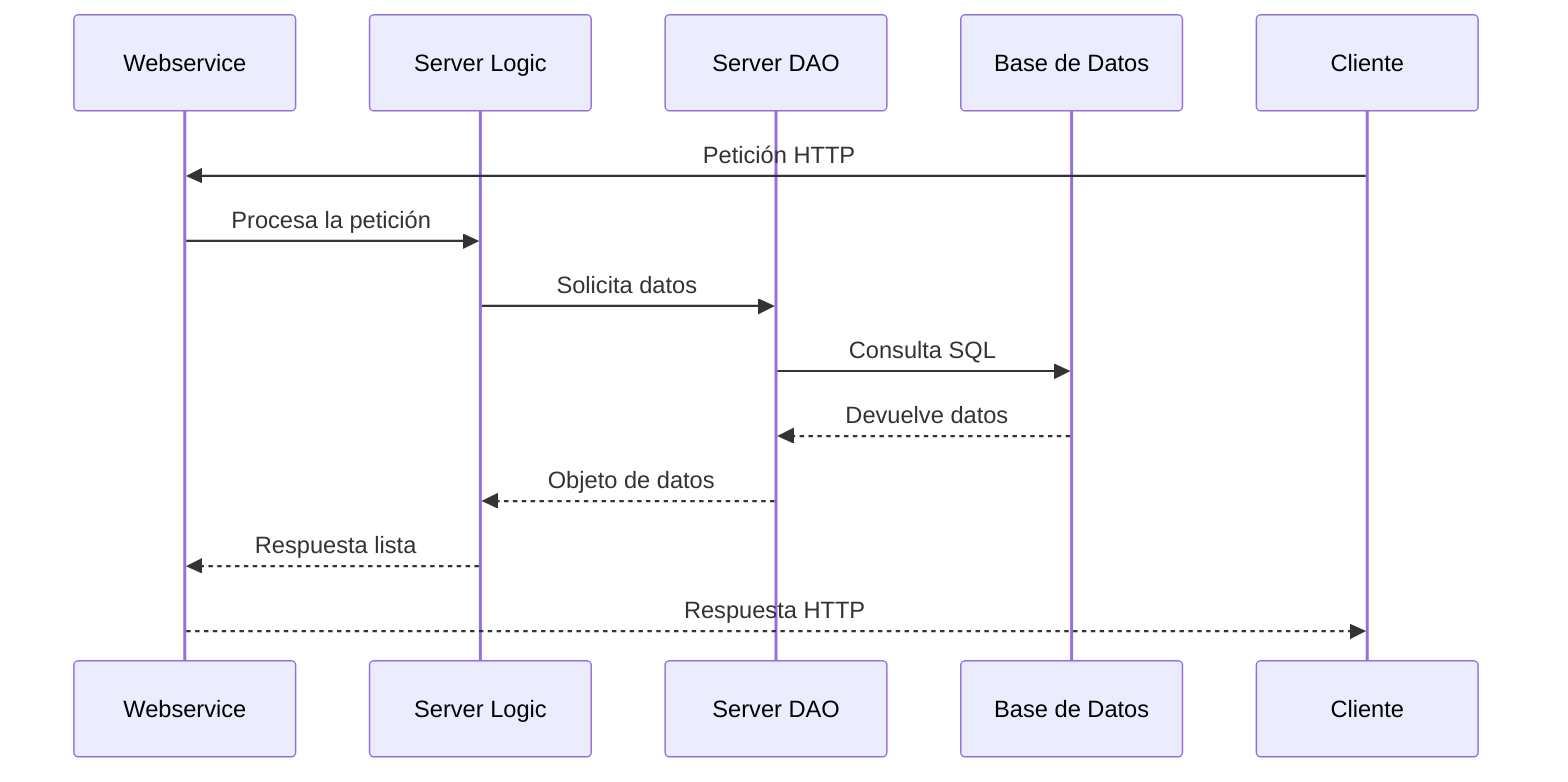 sequenceDiagram
    participant WebAPI as Webservice
    participant ServerLogic as Server Logic
    participant DAO as Server DAO
    participant DB as Base de Datos

    Cliente->>WebAPI: Petición HTTP
    WebAPI->>ServerLogic: Procesa la petición
    ServerLogic->>DAO: Solicita datos
    DAO->>DB: Consulta SQL
    DB-->>DAO: Devuelve datos
    DAO-->>ServerLogic: Objeto de datos
    ServerLogic-->>WebAPI: Respuesta lista
    WebAPI-->>Cliente: Respuesta HTTP